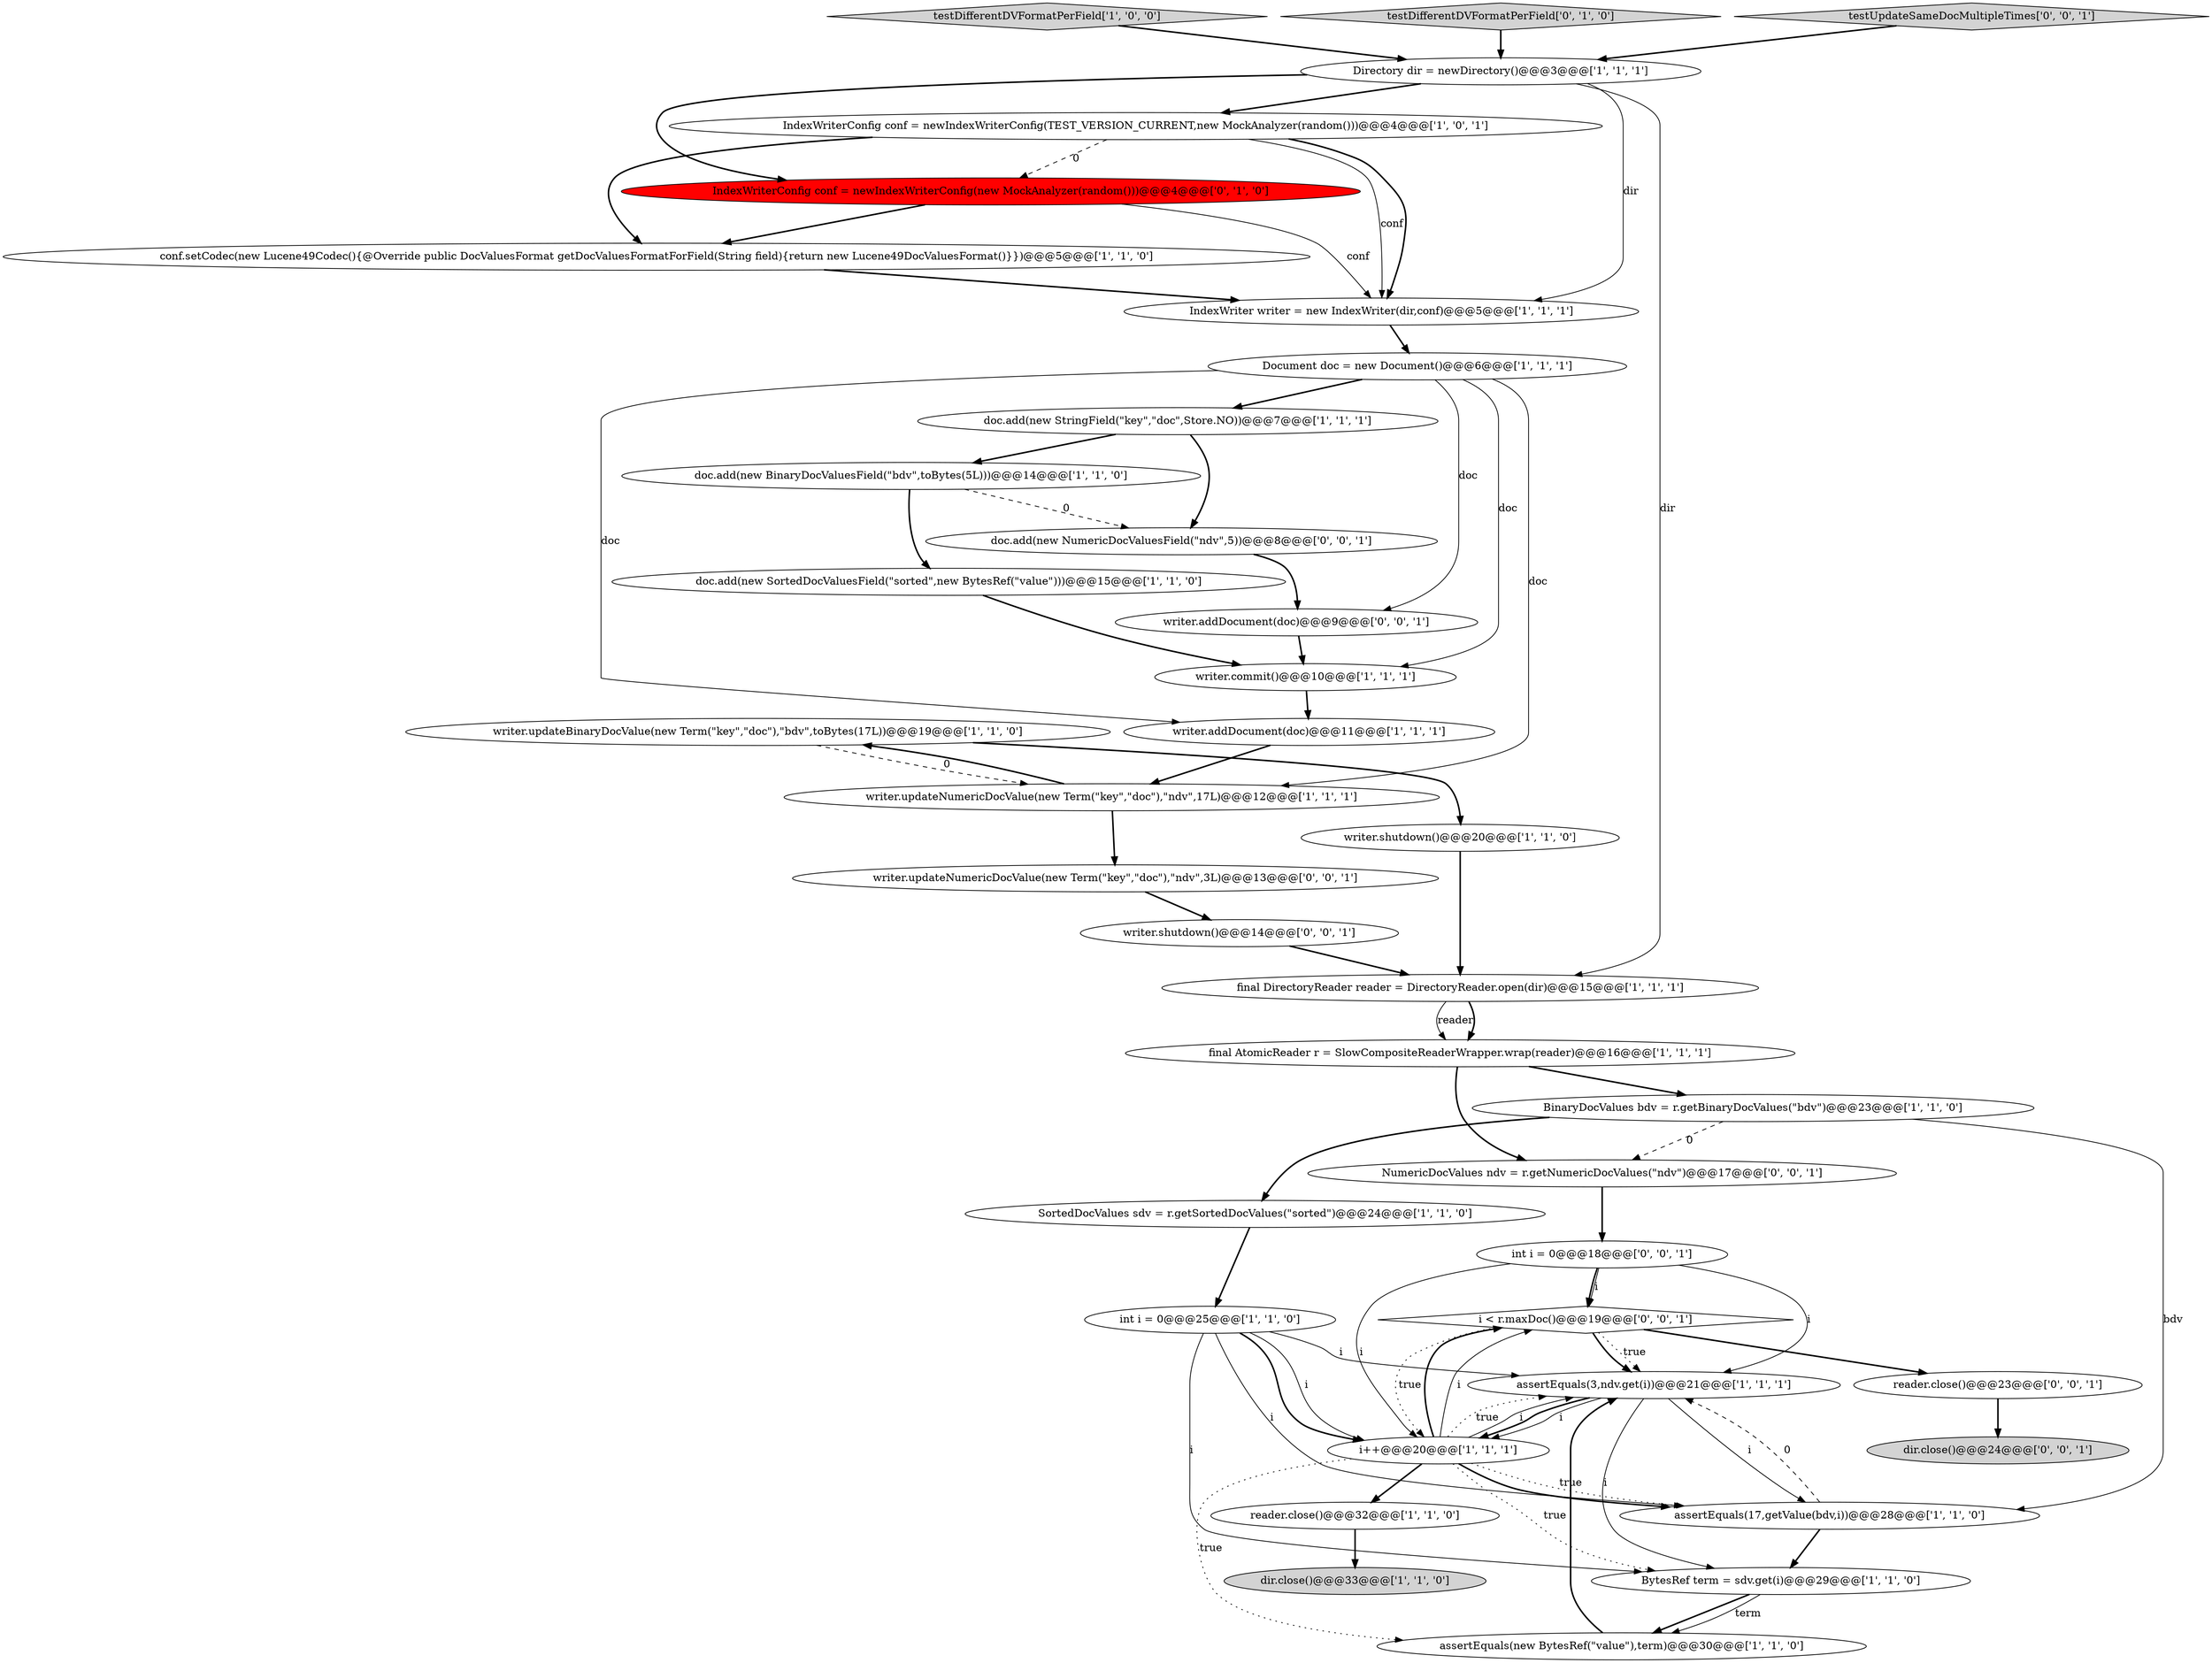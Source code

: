 digraph {
35 [style = filled, label = "reader.close()@@@23@@@['0', '0', '1']", fillcolor = white, shape = ellipse image = "AAA0AAABBB3BBB"];
21 [style = filled, label = "final AtomicReader r = SlowCompositeReaderWrapper.wrap(reader)@@@16@@@['1', '1', '1']", fillcolor = white, shape = ellipse image = "AAA0AAABBB1BBB"];
0 [style = filled, label = "testDifferentDVFormatPerField['1', '0', '0']", fillcolor = lightgray, shape = diamond image = "AAA0AAABBB1BBB"];
13 [style = filled, label = "writer.shutdown()@@@20@@@['1', '1', '0']", fillcolor = white, shape = ellipse image = "AAA0AAABBB1BBB"];
26 [style = filled, label = "testDifferentDVFormatPerField['0', '1', '0']", fillcolor = lightgray, shape = diamond image = "AAA0AAABBB2BBB"];
4 [style = filled, label = "writer.updateBinaryDocValue(new Term(\"key\",\"doc\"),\"bdv\",toBytes(17L))@@@19@@@['1', '1', '0']", fillcolor = white, shape = ellipse image = "AAA0AAABBB1BBB"];
14 [style = filled, label = "assertEquals(3,ndv.get(i))@@@21@@@['1', '1', '1']", fillcolor = white, shape = ellipse image = "AAA0AAABBB1BBB"];
34 [style = filled, label = "writer.updateNumericDocValue(new Term(\"key\",\"doc\"),\"ndv\",3L)@@@13@@@['0', '0', '1']", fillcolor = white, shape = ellipse image = "AAA0AAABBB3BBB"];
36 [style = filled, label = "doc.add(new NumericDocValuesField(\"ndv\",5))@@@8@@@['0', '0', '1']", fillcolor = white, shape = ellipse image = "AAA0AAABBB3BBB"];
25 [style = filled, label = "writer.addDocument(doc)@@@11@@@['1', '1', '1']", fillcolor = white, shape = ellipse image = "AAA0AAABBB1BBB"];
31 [style = filled, label = "testUpdateSameDocMultipleTimes['0', '0', '1']", fillcolor = lightgray, shape = diamond image = "AAA0AAABBB3BBB"];
28 [style = filled, label = "i < r.maxDoc()@@@19@@@['0', '0', '1']", fillcolor = white, shape = diamond image = "AAA0AAABBB3BBB"];
27 [style = filled, label = "IndexWriterConfig conf = newIndexWriterConfig(new MockAnalyzer(random()))@@@4@@@['0', '1', '0']", fillcolor = red, shape = ellipse image = "AAA1AAABBB2BBB"];
11 [style = filled, label = "int i = 0@@@25@@@['1', '1', '0']", fillcolor = white, shape = ellipse image = "AAA0AAABBB1BBB"];
2 [style = filled, label = "final DirectoryReader reader = DirectoryReader.open(dir)@@@15@@@['1', '1', '1']", fillcolor = white, shape = ellipse image = "AAA0AAABBB1BBB"];
1 [style = filled, label = "IndexWriterConfig conf = newIndexWriterConfig(TEST_VERSION_CURRENT,new MockAnalyzer(random()))@@@4@@@['1', '0', '1']", fillcolor = white, shape = ellipse image = "AAA0AAABBB1BBB"];
3 [style = filled, label = "assertEquals(new BytesRef(\"value\"),term)@@@30@@@['1', '1', '0']", fillcolor = white, shape = ellipse image = "AAA0AAABBB1BBB"];
16 [style = filled, label = "writer.commit()@@@10@@@['1', '1', '1']", fillcolor = white, shape = ellipse image = "AAA0AAABBB1BBB"];
19 [style = filled, label = "BinaryDocValues bdv = r.getBinaryDocValues(\"bdv\")@@@23@@@['1', '1', '0']", fillcolor = white, shape = ellipse image = "AAA0AAABBB1BBB"];
24 [style = filled, label = "i++@@@20@@@['1', '1', '1']", fillcolor = white, shape = ellipse image = "AAA0AAABBB1BBB"];
22 [style = filled, label = "IndexWriter writer = new IndexWriter(dir,conf)@@@5@@@['1', '1', '1']", fillcolor = white, shape = ellipse image = "AAA0AAABBB1BBB"];
23 [style = filled, label = "doc.add(new SortedDocValuesField(\"sorted\",new BytesRef(\"value\")))@@@15@@@['1', '1', '0']", fillcolor = white, shape = ellipse image = "AAA0AAABBB1BBB"];
7 [style = filled, label = "assertEquals(17,getValue(bdv,i))@@@28@@@['1', '1', '0']", fillcolor = white, shape = ellipse image = "AAA0AAABBB1BBB"];
5 [style = filled, label = "reader.close()@@@32@@@['1', '1', '0']", fillcolor = white, shape = ellipse image = "AAA0AAABBB1BBB"];
32 [style = filled, label = "NumericDocValues ndv = r.getNumericDocValues(\"ndv\")@@@17@@@['0', '0', '1']", fillcolor = white, shape = ellipse image = "AAA0AAABBB3BBB"];
37 [style = filled, label = "writer.shutdown()@@@14@@@['0', '0', '1']", fillcolor = white, shape = ellipse image = "AAA0AAABBB3BBB"];
33 [style = filled, label = "writer.addDocument(doc)@@@9@@@['0', '0', '1']", fillcolor = white, shape = ellipse image = "AAA0AAABBB3BBB"];
17 [style = filled, label = "doc.add(new StringField(\"key\",\"doc\",Store.NO))@@@7@@@['1', '1', '1']", fillcolor = white, shape = ellipse image = "AAA0AAABBB1BBB"];
29 [style = filled, label = "int i = 0@@@18@@@['0', '0', '1']", fillcolor = white, shape = ellipse image = "AAA0AAABBB3BBB"];
9 [style = filled, label = "writer.updateNumericDocValue(new Term(\"key\",\"doc\"),\"ndv\",17L)@@@12@@@['1', '1', '1']", fillcolor = white, shape = ellipse image = "AAA0AAABBB1BBB"];
20 [style = filled, label = "Document doc = new Document()@@@6@@@['1', '1', '1']", fillcolor = white, shape = ellipse image = "AAA0AAABBB1BBB"];
10 [style = filled, label = "Directory dir = newDirectory()@@@3@@@['1', '1', '1']", fillcolor = white, shape = ellipse image = "AAA0AAABBB1BBB"];
15 [style = filled, label = "SortedDocValues sdv = r.getSortedDocValues(\"sorted\")@@@24@@@['1', '1', '0']", fillcolor = white, shape = ellipse image = "AAA0AAABBB1BBB"];
6 [style = filled, label = "doc.add(new BinaryDocValuesField(\"bdv\",toBytes(5L)))@@@14@@@['1', '1', '0']", fillcolor = white, shape = ellipse image = "AAA0AAABBB1BBB"];
8 [style = filled, label = "dir.close()@@@33@@@['1', '1', '0']", fillcolor = lightgray, shape = ellipse image = "AAA0AAABBB1BBB"];
30 [style = filled, label = "dir.close()@@@24@@@['0', '0', '1']", fillcolor = lightgray, shape = ellipse image = "AAA0AAABBB3BBB"];
18 [style = filled, label = "BytesRef term = sdv.get(i)@@@29@@@['1', '1', '0']", fillcolor = white, shape = ellipse image = "AAA0AAABBB1BBB"];
12 [style = filled, label = "conf.setCodec(new Lucene49Codec(){@Override public DocValuesFormat getDocValuesFormatForField(String field){return new Lucene49DocValuesFormat()}})@@@5@@@['1', '1', '0']", fillcolor = white, shape = ellipse image = "AAA0AAABBB1BBB"];
14->24 [style = bold, label=""];
5->8 [style = bold, label=""];
18->3 [style = bold, label=""];
24->28 [style = bold, label=""];
23->16 [style = bold, label=""];
33->16 [style = bold, label=""];
20->17 [style = bold, label=""];
20->9 [style = solid, label="doc"];
1->22 [style = solid, label="conf"];
24->28 [style = solid, label="i"];
19->7 [style = solid, label="bdv"];
24->14 [style = dotted, label="true"];
21->19 [style = bold, label=""];
27->12 [style = bold, label=""];
14->7 [style = solid, label="i"];
17->6 [style = bold, label=""];
26->10 [style = bold, label=""];
2->21 [style = solid, label="reader"];
10->27 [style = bold, label=""];
6->23 [style = bold, label=""];
1->27 [style = dashed, label="0"];
7->14 [style = dashed, label="0"];
9->4 [style = bold, label=""];
25->9 [style = bold, label=""];
4->13 [style = bold, label=""];
3->14 [style = bold, label=""];
28->14 [style = dotted, label="true"];
29->14 [style = solid, label="i"];
14->18 [style = solid, label="i"];
16->25 [style = bold, label=""];
11->7 [style = solid, label="i"];
11->24 [style = bold, label=""];
36->33 [style = bold, label=""];
10->22 [style = solid, label="dir"];
11->24 [style = solid, label="i"];
28->14 [style = bold, label=""];
24->5 [style = bold, label=""];
1->22 [style = bold, label=""];
32->29 [style = bold, label=""];
29->28 [style = bold, label=""];
17->36 [style = bold, label=""];
29->24 [style = solid, label="i"];
4->9 [style = dashed, label="0"];
28->35 [style = bold, label=""];
0->10 [style = bold, label=""];
28->24 [style = dotted, label="true"];
18->3 [style = solid, label="term"];
15->11 [style = bold, label=""];
14->24 [style = solid, label="i"];
22->20 [style = bold, label=""];
34->37 [style = bold, label=""];
27->22 [style = solid, label="conf"];
24->14 [style = solid, label="i"];
2->21 [style = bold, label=""];
31->10 [style = bold, label=""];
6->36 [style = dashed, label="0"];
21->32 [style = bold, label=""];
11->14 [style = solid, label="i"];
1->12 [style = bold, label=""];
7->18 [style = bold, label=""];
20->16 [style = solid, label="doc"];
37->2 [style = bold, label=""];
10->2 [style = solid, label="dir"];
20->25 [style = solid, label="doc"];
20->33 [style = solid, label="doc"];
24->3 [style = dotted, label="true"];
19->32 [style = dashed, label="0"];
19->15 [style = bold, label=""];
10->1 [style = bold, label=""];
24->7 [style = bold, label=""];
35->30 [style = bold, label=""];
29->28 [style = solid, label="i"];
24->7 [style = dotted, label="true"];
12->22 [style = bold, label=""];
24->18 [style = dotted, label="true"];
11->18 [style = solid, label="i"];
13->2 [style = bold, label=""];
9->34 [style = bold, label=""];
}
